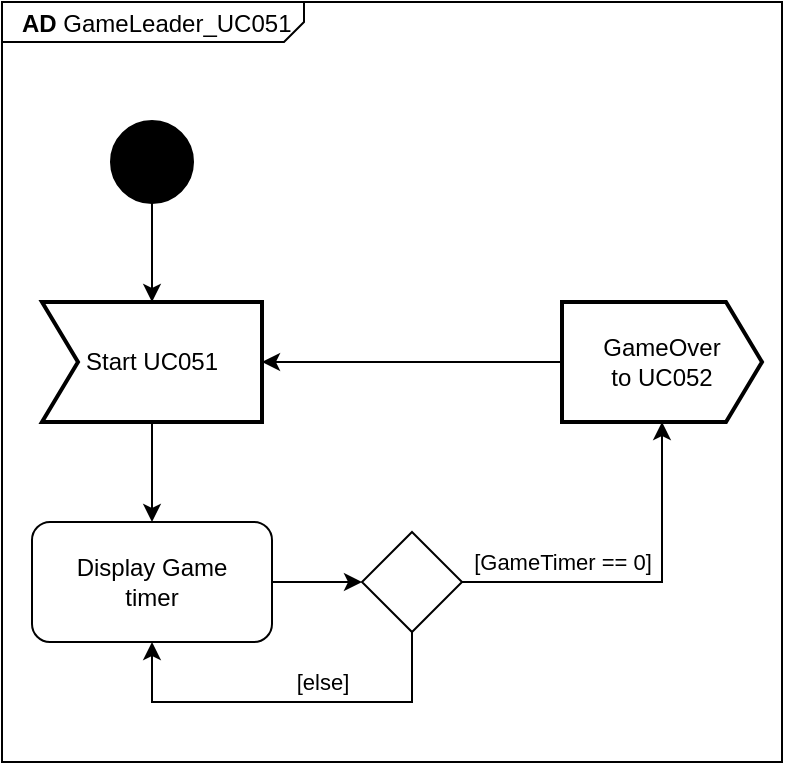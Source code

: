 <mxfile version="21.6.8" type="device">
  <diagram name="Page-1" id="Dv746sf2fZc_Bfypyb-G">
    <mxGraphModel dx="660" dy="1029" grid="1" gridSize="10" guides="1" tooltips="1" connect="1" arrows="1" fold="1" page="1" pageScale="1" pageWidth="2336" pageHeight="1654" math="0" shadow="0">
      <root>
        <mxCell id="0" />
        <mxCell id="1" parent="0" />
        <mxCell id="G1ZFaNIgqCWbsrs5TP3c-1" value="&lt;p style=&quot;margin:0px;margin-top:4px;margin-left:10px;text-align:left;&quot;&gt;&lt;b&gt;AD &lt;/b&gt;GameLeader_UC051&lt;/p&gt;" style="html=1;shape=mxgraph.sysml.package;html=1;overflow=fill;whiteSpace=wrap;labelX=151.67;" vertex="1" parent="1">
          <mxGeometry x="290" y="240" width="390" height="380" as="geometry" />
        </mxCell>
        <mxCell id="G1ZFaNIgqCWbsrs5TP3c-2" style="edgeStyle=orthogonalEdgeStyle;rounded=0;orthogonalLoop=1;jettySize=auto;html=1;" edge="1" parent="1" source="G1ZFaNIgqCWbsrs5TP3c-3" target="G1ZFaNIgqCWbsrs5TP3c-5">
          <mxGeometry relative="1" as="geometry" />
        </mxCell>
        <mxCell id="G1ZFaNIgqCWbsrs5TP3c-3" value="" style="shape=ellipse;html=1;fillColor=strokeColor;strokeWidth=2;verticalLabelPosition=bottom;verticalAlignment=top;perimeter=ellipsePerimeter;" vertex="1" parent="1">
          <mxGeometry x="345" y="300" width="40" height="40" as="geometry" />
        </mxCell>
        <mxCell id="G1ZFaNIgqCWbsrs5TP3c-16" style="edgeStyle=orthogonalEdgeStyle;rounded=0;orthogonalLoop=1;jettySize=auto;html=1;" edge="1" parent="1" source="G1ZFaNIgqCWbsrs5TP3c-5" target="G1ZFaNIgqCWbsrs5TP3c-15">
          <mxGeometry relative="1" as="geometry" />
        </mxCell>
        <mxCell id="G1ZFaNIgqCWbsrs5TP3c-5" value="Start UC051" style="html=1;shape=mxgraph.sysml.accEvent;strokeWidth=2;whiteSpace=wrap;align=center;" vertex="1" parent="1">
          <mxGeometry x="310" y="390" width="110" height="60" as="geometry" />
        </mxCell>
        <mxCell id="G1ZFaNIgqCWbsrs5TP3c-13" style="edgeStyle=orthogonalEdgeStyle;rounded=0;orthogonalLoop=1;jettySize=auto;html=1;" edge="1" parent="1" source="G1ZFaNIgqCWbsrs5TP3c-14" target="G1ZFaNIgqCWbsrs5TP3c-5">
          <mxGeometry relative="1" as="geometry" />
        </mxCell>
        <mxCell id="G1ZFaNIgqCWbsrs5TP3c-14" value="GameOver&lt;br&gt;to UC052" style="html=1;shape=mxgraph.sysml.sendSigAct;strokeWidth=2;whiteSpace=wrap;align=center;" vertex="1" parent="1">
          <mxGeometry x="570" y="390" width="100" height="60" as="geometry" />
        </mxCell>
        <mxCell id="G1ZFaNIgqCWbsrs5TP3c-19" style="edgeStyle=orthogonalEdgeStyle;rounded=0;orthogonalLoop=1;jettySize=auto;html=1;" edge="1" parent="1" source="G1ZFaNIgqCWbsrs5TP3c-15" target="G1ZFaNIgqCWbsrs5TP3c-18">
          <mxGeometry relative="1" as="geometry" />
        </mxCell>
        <mxCell id="G1ZFaNIgqCWbsrs5TP3c-15" value="Display Game&lt;br&gt;timer" style="shape=rect;html=1;rounded=1;whiteSpace=wrap;align=center;" vertex="1" parent="1">
          <mxGeometry x="305" y="500" width="120" height="60" as="geometry" />
        </mxCell>
        <mxCell id="G1ZFaNIgqCWbsrs5TP3c-20" value="[GameTimer == 0]" style="edgeStyle=orthogonalEdgeStyle;rounded=0;orthogonalLoop=1;jettySize=auto;html=1;" edge="1" parent="1" source="G1ZFaNIgqCWbsrs5TP3c-18" target="G1ZFaNIgqCWbsrs5TP3c-14">
          <mxGeometry x="-0.444" y="10" relative="1" as="geometry">
            <mxPoint as="offset" />
          </mxGeometry>
        </mxCell>
        <mxCell id="G1ZFaNIgqCWbsrs5TP3c-21" value="[else]" style="edgeStyle=orthogonalEdgeStyle;rounded=0;orthogonalLoop=1;jettySize=auto;html=1;" edge="1" parent="1" source="G1ZFaNIgqCWbsrs5TP3c-18" target="G1ZFaNIgqCWbsrs5TP3c-15">
          <mxGeometry x="-0.179" y="-10" relative="1" as="geometry">
            <Array as="points">
              <mxPoint x="495" y="590" />
              <mxPoint x="365" y="590" />
            </Array>
            <mxPoint as="offset" />
          </mxGeometry>
        </mxCell>
        <mxCell id="G1ZFaNIgqCWbsrs5TP3c-18" value="" style="rhombus;whiteSpace=wrap;html=1;" vertex="1" parent="1">
          <mxGeometry x="470" y="505" width="50" height="50" as="geometry" />
        </mxCell>
      </root>
    </mxGraphModel>
  </diagram>
</mxfile>
